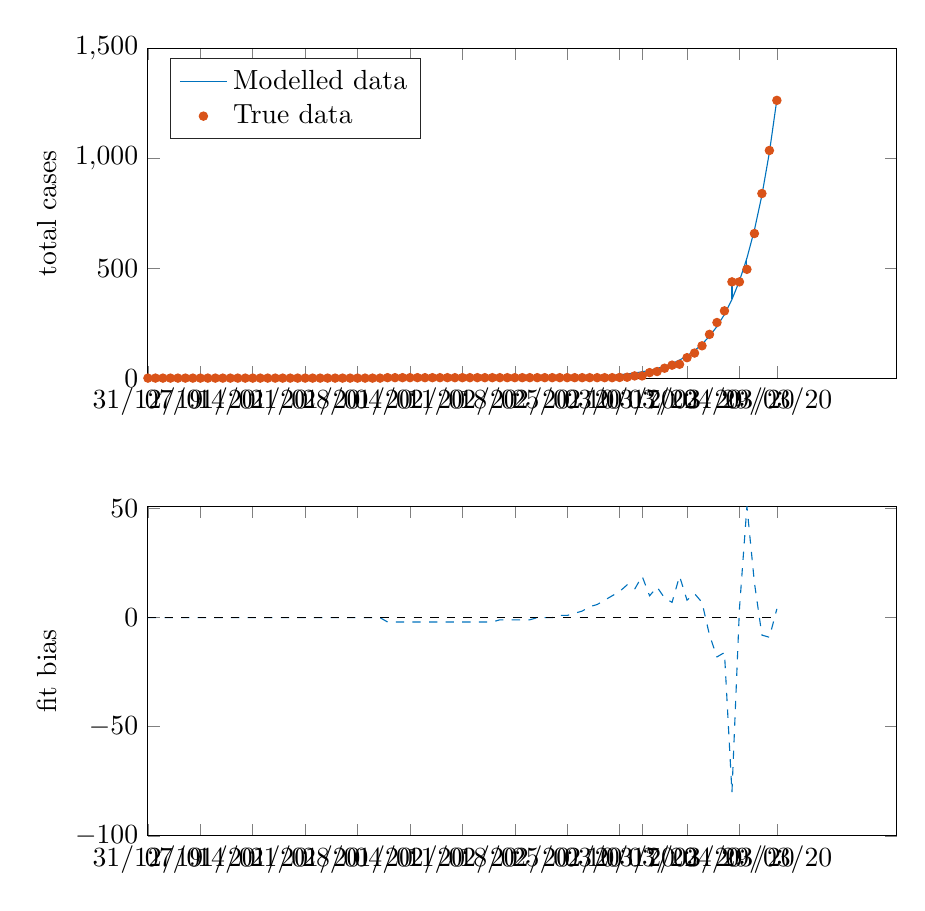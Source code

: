 % This file was created by matlab2tikz.
% Minimal pgfplots version: 1.3
%
\definecolor{mycolor1}{rgb}{0.0,0.447,0.741}%
\definecolor{mycolor2}{rgb}{0.85,0.325,0.098}%
%
\begin{tikzpicture}

\begin{axis}[%
width=9.509cm,
height=4.186cm,
at={(0cm,0cm)},
scale only axis,
xmin=0,
xmax=100,
xtick={0,7,14,21,28,35,42,49,56,63,66,72,79,84},
xticklabels={{31/12/19},{07/01/20},{14/01/20},{21/01/20},{28/01/20},{04/02/20},{11/02/20},{18/02/20},{25/02/20},{03/03/20},{10/03/20},{17/03/20},{24/03/20},{29/03/20}},
ymin=-100,
ymax=51,
ylabel={fit bias},
legend style={legend cell align=left,align=left,draw=white!15!black}
]
\addplot [color=mycolor1,dashed,forget plot]
  table[row sep=crcr]{%
0	0\\
1	0\\
2	0\\
3	0\\
4	0\\
5	0\\
6	0\\
7	0\\
8	0\\
9	0\\
10	0\\
11	0\\
12	0\\
13	0\\
14	0\\
15	0\\
16	0\\
17	0\\
18	0\\
19	0\\
20	0\\
21	0\\
22	0\\
23	0\\
24	0\\
25	0\\
26	0\\
27	0\\
28	0\\
29	0\\
30	0\\
31	0\\
32	-2\\
33	-2\\
34	-2\\
35	-2\\
36	-2\\
37	-2\\
38	-2\\
39	-2\\
40	-2\\
41	-2\\
42	-2\\
43	-2\\
44	-2\\
45	-2\\
46	-2\\
47	-1\\
48	-1\\
49	-1\\
50	-1\\
51	-1\\
52	0\\
53	0\\
54	0\\
55	1\\
56	1\\
57	2\\
58	3\\
59	5\\
60	6\\
61	8\\
62	10\\
63	12\\
64	15\\
65	13\\
66	19\\
67	10\\
68	14\\
69	9\\
70	7\\
71	19\\
72	8\\
73	11\\
74	7\\
75	-8\\
76	-18\\
77	-16\\
78	-80\\
79	4\\
80	51\\
81	16\\
82	-8\\
83	-9\\
84	4\\
};
\addplot [color=black,dashed,forget plot]
  table[row sep=crcr]{%
0	0\\
84	0\\
};
\end{axis}

\begin{axis}[%
width=9.509cm,
height=4.186cm,
at={(0cm,5.814cm)},
scale only axis,
xmin=0,
xmax=100,
xtick={0,7,14,21,28,35,42,49,56,63,66,72,79,84},
xticklabels={{31/12/19},{07/01/20},{14/01/20},{21/01/20},{28/01/20},{04/02/20},{11/02/20},{18/02/20},{25/02/20},{03/03/20},{10/03/20},{17/03/20},{24/03/20},{29/03/20}},
ymin=0,
ymax=1500,
ylabel={total cases},
legend style={at={(0.03,0.97)},anchor=north west,legend cell align=left,align=left,draw=white!15!black}
]
\addplot [color=mycolor1,solid]
  table[row sep=crcr]{%
0	0\\
1	0\\
2	0\\
3	0\\
4	0\\
5	0\\
6	0\\
7	0\\
8	0\\
9	0\\
10	0\\
11	0\\
12	0\\
13	0\\
14	0\\
15	0\\
16	0\\
17	0\\
18	0\\
19	0\\
20	0\\
21	0\\
22	0\\
23	0\\
24	0\\
25	0\\
26	0\\
27	0\\
28	0\\
29	0\\
30	0\\
31	0\\
32	0\\
33	0\\
34	0\\
35	0\\
36	0\\
37	0\\
38	0\\
39	0\\
40	0\\
41	0\\
42	0\\
43	0\\
44	0\\
45	0\\
46	0\\
47	1\\
48	1\\
49	1\\
50	1\\
51	1\\
52	2\\
53	2\\
54	2\\
55	3\\
56	3\\
57	4\\
58	5\\
59	7\\
60	8\\
61	10\\
62	12\\
63	15\\
64	19\\
65	23\\
66	29\\
67	35\\
68	44\\
69	54\\
70	66\\
71	82\\
72	101\\
73	125\\
74	154\\
75	191\\
76	235\\
77	290\\
78	358\\
79	442\\
80	546\\
81	674\\
82	832\\
83	1027\\
84	1268\\
};
\addlegendentry{Modelled data};

\addplot[only marks,mark=*,mark options={},mark size=1.5pt,color=mycolor2] plot table[row sep=crcr,]{%
0	0\\
1	0\\
2	0\\
3	0\\
4	0\\
5	0\\
6	0\\
7	0\\
8	0\\
9	0\\
10	0\\
11	0\\
12	0\\
13	0\\
14	0\\
15	0\\
16	0\\
17	0\\
18	0\\
19	0\\
20	0\\
21	0\\
22	0\\
23	0\\
24	0\\
25	0\\
26	0\\
27	0\\
28	0\\
29	0\\
30	0\\
31	0\\
32	2\\
33	2\\
34	2\\
35	2\\
36	2\\
37	2\\
38	2\\
39	2\\
40	2\\
41	2\\
42	2\\
43	2\\
44	2\\
45	2\\
46	2\\
47	2\\
48	2\\
49	2\\
50	2\\
51	2\\
52	2\\
53	2\\
54	2\\
55	2\\
56	2\\
57	2\\
58	2\\
59	2\\
60	2\\
61	2\\
62	2\\
63	3\\
64	4\\
65	10\\
66	10\\
67	25\\
68	30\\
69	45\\
70	59\\
71	63\\
72	93\\
73	114\\
74	147\\
75	199\\
76	253\\
77	306\\
78	438\\
79	438\\
80	495\\
81	658\\
82	840\\
83	1036\\
84	1264\\
};
\addlegendentry{True data};

\addplot [color=mycolor1,solid,forget plot]
  table[row sep=crcr]{%
0	0\\
0	0\\
};
\addplot [color=mycolor1,solid,forget plot]
  table[row sep=crcr]{%
1	0\\
1	0\\
};
\addplot [color=mycolor1,solid,forget plot]
  table[row sep=crcr]{%
2	0\\
2	0\\
};
\addplot [color=mycolor1,solid,forget plot]
  table[row sep=crcr]{%
3	0\\
3	0\\
};
\addplot [color=mycolor1,solid,forget plot]
  table[row sep=crcr]{%
4	0\\
4	0\\
};
\addplot [color=mycolor1,solid,forget plot]
  table[row sep=crcr]{%
5	0\\
5	0\\
};
\addplot [color=mycolor1,solid,forget plot]
  table[row sep=crcr]{%
6	0\\
6	0\\
};
\addplot [color=mycolor1,solid,forget plot]
  table[row sep=crcr]{%
7	0\\
7	0\\
};
\addplot [color=mycolor1,solid,forget plot]
  table[row sep=crcr]{%
8	0\\
8	0\\
};
\addplot [color=mycolor1,solid,forget plot]
  table[row sep=crcr]{%
9	0\\
9	0\\
};
\addplot [color=mycolor1,solid,forget plot]
  table[row sep=crcr]{%
10	0\\
10	0\\
};
\addplot [color=mycolor1,solid,forget plot]
  table[row sep=crcr]{%
11	0\\
11	0\\
};
\addplot [color=mycolor1,solid,forget plot]
  table[row sep=crcr]{%
12	0\\
12	0\\
};
\addplot [color=mycolor1,solid,forget plot]
  table[row sep=crcr]{%
13	0\\
13	0\\
};
\addplot [color=mycolor1,solid,forget plot]
  table[row sep=crcr]{%
14	0\\
14	0\\
};
\addplot [color=mycolor1,solid,forget plot]
  table[row sep=crcr]{%
15	0\\
15	0\\
};
\addplot [color=mycolor1,solid,forget plot]
  table[row sep=crcr]{%
16	0\\
16	0\\
};
\addplot [color=mycolor1,solid,forget plot]
  table[row sep=crcr]{%
17	0\\
17	0\\
};
\addplot [color=mycolor1,solid,forget plot]
  table[row sep=crcr]{%
18	0\\
18	0\\
};
\addplot [color=mycolor1,solid,forget plot]
  table[row sep=crcr]{%
19	0\\
19	0\\
};
\addplot [color=mycolor1,solid,forget plot]
  table[row sep=crcr]{%
20	0\\
20	0\\
};
\addplot [color=mycolor1,solid,forget plot]
  table[row sep=crcr]{%
21	0\\
21	0\\
};
\addplot [color=mycolor1,solid,forget plot]
  table[row sep=crcr]{%
22	0\\
22	0\\
};
\addplot [color=mycolor1,solid,forget plot]
  table[row sep=crcr]{%
23	0\\
23	0\\
};
\addplot [color=mycolor1,solid,forget plot]
  table[row sep=crcr]{%
24	0\\
24	0\\
};
\addplot [color=mycolor1,solid,forget plot]
  table[row sep=crcr]{%
25	0\\
25	0\\
};
\addplot [color=mycolor1,solid,forget plot]
  table[row sep=crcr]{%
26	0\\
26	0\\
};
\addplot [color=mycolor1,solid,forget plot]
  table[row sep=crcr]{%
27	0\\
27	0\\
};
\addplot [color=mycolor1,solid,forget plot]
  table[row sep=crcr]{%
28	0\\
28	0\\
};
\addplot [color=mycolor1,solid,forget plot]
  table[row sep=crcr]{%
29	0\\
29	0\\
};
\addplot [color=mycolor1,solid,forget plot]
  table[row sep=crcr]{%
30	0\\
30	0\\
};
\addplot [color=mycolor1,solid,forget plot]
  table[row sep=crcr]{%
31	0\\
31	0\\
};
\addplot [color=mycolor1,solid,forget plot]
  table[row sep=crcr]{%
32	2\\
32	0\\
};
\addplot [color=mycolor1,solid,forget plot]
  table[row sep=crcr]{%
33	2\\
33	0\\
};
\addplot [color=mycolor1,solid,forget plot]
  table[row sep=crcr]{%
34	2\\
34	0\\
};
\addplot [color=mycolor1,solid,forget plot]
  table[row sep=crcr]{%
35	2\\
35	0\\
};
\addplot [color=mycolor1,solid,forget plot]
  table[row sep=crcr]{%
36	2\\
36	0\\
};
\addplot [color=mycolor1,solid,forget plot]
  table[row sep=crcr]{%
37	2\\
37	0\\
};
\addplot [color=mycolor1,solid,forget plot]
  table[row sep=crcr]{%
38	2\\
38	0\\
};
\addplot [color=mycolor1,solid,forget plot]
  table[row sep=crcr]{%
39	2\\
39	0\\
};
\addplot [color=mycolor1,solid,forget plot]
  table[row sep=crcr]{%
40	2\\
40	0\\
};
\addplot [color=mycolor1,solid,forget plot]
  table[row sep=crcr]{%
41	2\\
41	0\\
};
\addplot [color=mycolor1,solid,forget plot]
  table[row sep=crcr]{%
42	2\\
42	0\\
};
\addplot [color=mycolor1,solid,forget plot]
  table[row sep=crcr]{%
43	2\\
43	0\\
};
\addplot [color=mycolor1,solid,forget plot]
  table[row sep=crcr]{%
44	2\\
44	0\\
};
\addplot [color=mycolor1,solid,forget plot]
  table[row sep=crcr]{%
45	2\\
45	0\\
};
\addplot [color=mycolor1,solid,forget plot]
  table[row sep=crcr]{%
46	2\\
46	0\\
};
\addplot [color=mycolor1,solid,forget plot]
  table[row sep=crcr]{%
47	2\\
47	1\\
};
\addplot [color=mycolor1,solid,forget plot]
  table[row sep=crcr]{%
48	2\\
48	1\\
};
\addplot [color=mycolor1,solid,forget plot]
  table[row sep=crcr]{%
49	2\\
49	1\\
};
\addplot [color=mycolor1,solid,forget plot]
  table[row sep=crcr]{%
50	2\\
50	1\\
};
\addplot [color=mycolor1,solid,forget plot]
  table[row sep=crcr]{%
51	2\\
51	1\\
};
\addplot [color=mycolor1,solid,forget plot]
  table[row sep=crcr]{%
52	2\\
52	2\\
};
\addplot [color=mycolor1,solid,forget plot]
  table[row sep=crcr]{%
53	2\\
53	2\\
};
\addplot [color=mycolor1,solid,forget plot]
  table[row sep=crcr]{%
54	2\\
54	2\\
};
\addplot [color=mycolor1,solid,forget plot]
  table[row sep=crcr]{%
55	2\\
55	3\\
};
\addplot [color=mycolor1,solid,forget plot]
  table[row sep=crcr]{%
56	2\\
56	3\\
};
\addplot [color=mycolor1,solid,forget plot]
  table[row sep=crcr]{%
57	2\\
57	4\\
};
\addplot [color=mycolor1,solid,forget plot]
  table[row sep=crcr]{%
58	2\\
58	5\\
};
\addplot [color=mycolor1,solid,forget plot]
  table[row sep=crcr]{%
59	2\\
59	7\\
};
\addplot [color=mycolor1,solid,forget plot]
  table[row sep=crcr]{%
60	2\\
60	8\\
};
\addplot [color=mycolor1,solid,forget plot]
  table[row sep=crcr]{%
61	2\\
61	10\\
};
\addplot [color=mycolor1,solid,forget plot]
  table[row sep=crcr]{%
62	2\\
62	12\\
};
\addplot [color=mycolor1,solid,forget plot]
  table[row sep=crcr]{%
63	3\\
63	15\\
};
\addplot [color=mycolor1,solid,forget plot]
  table[row sep=crcr]{%
64	4\\
64	19\\
};
\addplot [color=mycolor1,solid,forget plot]
  table[row sep=crcr]{%
65	10\\
65	23\\
};
\addplot [color=mycolor1,solid,forget plot]
  table[row sep=crcr]{%
66	10\\
66	29\\
};
\addplot [color=mycolor1,solid,forget plot]
  table[row sep=crcr]{%
67	25\\
67	35\\
};
\addplot [color=mycolor1,solid,forget plot]
  table[row sep=crcr]{%
68	30\\
68	44\\
};
\addplot [color=mycolor1,solid,forget plot]
  table[row sep=crcr]{%
69	45\\
69	54\\
};
\addplot [color=mycolor1,solid,forget plot]
  table[row sep=crcr]{%
70	59\\
70	66\\
};
\addplot [color=mycolor1,solid,forget plot]
  table[row sep=crcr]{%
71	63\\
71	82\\
};
\addplot [color=mycolor1,solid,forget plot]
  table[row sep=crcr]{%
72	93\\
72	101\\
};
\addplot [color=mycolor1,solid,forget plot]
  table[row sep=crcr]{%
73	114\\
73	125\\
};
\addplot [color=mycolor1,solid,forget plot]
  table[row sep=crcr]{%
74	147\\
74	154\\
};
\addplot [color=mycolor1,solid,forget plot]
  table[row sep=crcr]{%
75	199\\
75	191\\
};
\addplot [color=mycolor1,solid,forget plot]
  table[row sep=crcr]{%
76	253\\
76	235\\
};
\addplot [color=mycolor1,solid,forget plot]
  table[row sep=crcr]{%
77	306\\
77	290\\
};
\addplot [color=mycolor1,solid,forget plot]
  table[row sep=crcr]{%
78	438\\
78	358\\
};
\addplot [color=mycolor1,solid,forget plot]
  table[row sep=crcr]{%
79	438\\
79	442\\
};
\addplot [color=mycolor1,solid,forget plot]
  table[row sep=crcr]{%
80	495\\
80	546\\
};
\addplot [color=mycolor1,solid,forget plot]
  table[row sep=crcr]{%
81	658\\
81	674\\
};
\addplot [color=mycolor1,solid,forget plot]
  table[row sep=crcr]{%
82	840\\
82	832\\
};
\addplot [color=mycolor1,solid,forget plot]
  table[row sep=crcr]{%
83	1036\\
83	1027\\
};
\addplot [color=mycolor1,solid,forget plot]
  table[row sep=crcr]{%
84	1264\\
84	1268\\
};
\end{axis}
\end{tikzpicture}%